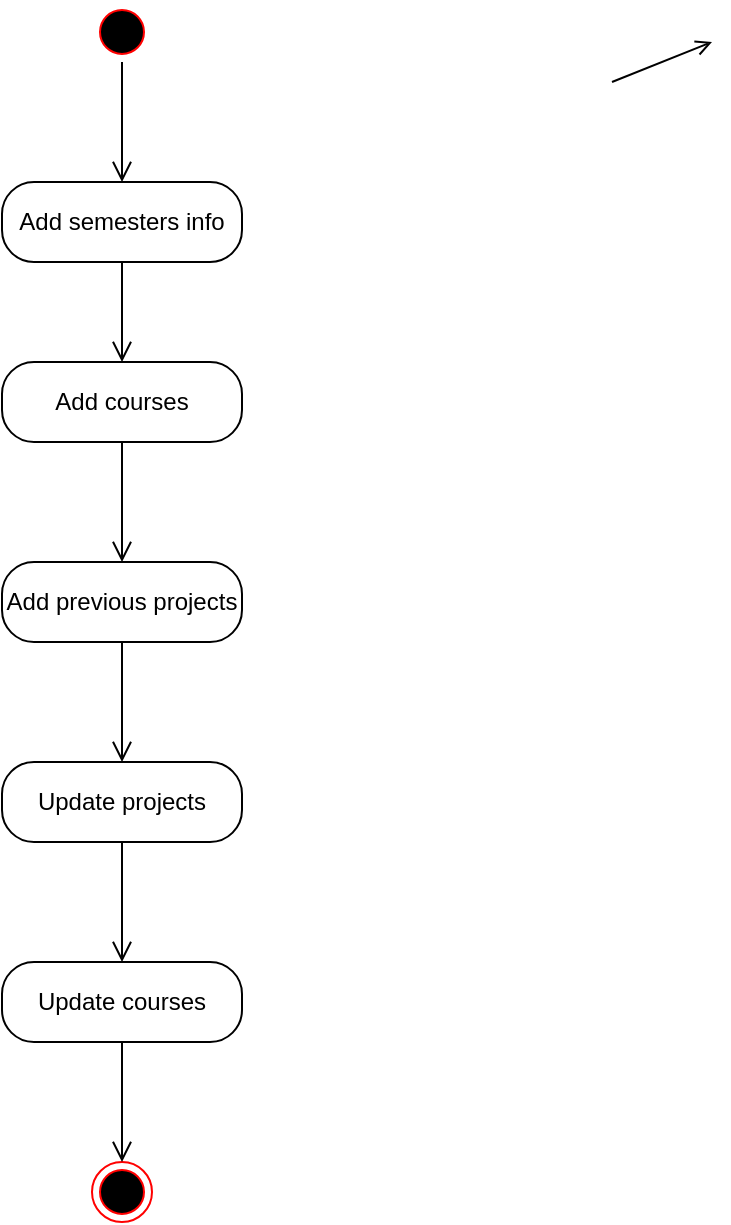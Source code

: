 <mxfile version="10.6.1" type="device"><diagram id="JlK_5xQEkYB9tDjrnmmG" name="Page-1"><mxGraphModel dx="1010" dy="549" grid="1" gridSize="10" guides="1" tooltips="1" connect="1" arrows="1" fold="1" page="1" pageScale="1" pageWidth="850" pageHeight="1100" math="0" shadow="0"><root><mxCell id="0"/><mxCell id="1" parent="0"/><mxCell id="YMyfsFlIKbJ7ZTx5pvQ_-1" value="" style="ellipse;html=1;shape=startState;fillColor=#000000;strokeColor=#ff0000;" vertex="1" parent="1"><mxGeometry x="410" y="90" width="30" height="30" as="geometry"/></mxCell><mxCell id="YMyfsFlIKbJ7ZTx5pvQ_-2" value="" style="edgeStyle=orthogonalEdgeStyle;html=1;verticalAlign=bottom;endArrow=open;endSize=8;strokeColor=#000000;entryX=0.5;entryY=0;entryDx=0;entryDy=0;" edge="1" source="YMyfsFlIKbJ7ZTx5pvQ_-1" parent="1"><mxGeometry relative="1" as="geometry"><mxPoint x="425" y="180" as="targetPoint"/></mxGeometry></mxCell><mxCell id="YMyfsFlIKbJ7ZTx5pvQ_-18" value="Add semesters info" style="rounded=1;whiteSpace=wrap;html=1;arcSize=40;fontColor=#000000;fillColor=#FFFFFF;strokeColor=#000000;" vertex="1" parent="1"><mxGeometry x="365" y="180" width="120" height="40" as="geometry"/></mxCell><mxCell id="YMyfsFlIKbJ7ZTx5pvQ_-19" value="" style="edgeStyle=orthogonalEdgeStyle;html=1;verticalAlign=bottom;endArrow=open;endSize=8;strokeColor=#000000;" edge="1" source="YMyfsFlIKbJ7ZTx5pvQ_-18" parent="1"><mxGeometry relative="1" as="geometry"><mxPoint x="425" y="270" as="targetPoint"/></mxGeometry></mxCell><mxCell id="YMyfsFlIKbJ7ZTx5pvQ_-51" value="" style="endArrow=open;html=1;strokeColor=#000000;strokeWidth=1;entryX=0;entryY=0.5;entryDx=0;entryDy=0;exitX=1;exitY=0.5;exitDx=0;exitDy=0;endFill=0;" edge="1" parent="1" target="YMyfsFlIKbJ7ZTx5pvQ_-50"><mxGeometry width="50" height="50" relative="1" as="geometry"><mxPoint x="670" y="130" as="sourcePoint"/><mxPoint x="720" y="110" as="targetPoint"/></mxGeometry></mxCell><mxCell id="YMyfsFlIKbJ7ZTx5pvQ_-54" value="Add courses" style="rounded=1;whiteSpace=wrap;html=1;arcSize=40;fontColor=#000000;fillColor=#FFFFFF;strokeColor=#000000;" vertex="1" parent="1"><mxGeometry x="365" y="270" width="120" height="40" as="geometry"/></mxCell><mxCell id="YMyfsFlIKbJ7ZTx5pvQ_-55" value="" style="edgeStyle=orthogonalEdgeStyle;html=1;verticalAlign=bottom;endArrow=open;endSize=8;strokeColor=#000000;" edge="1" parent="1" source="YMyfsFlIKbJ7ZTx5pvQ_-54"><mxGeometry relative="1" as="geometry"><mxPoint x="425" y="370" as="targetPoint"/></mxGeometry></mxCell><mxCell id="YMyfsFlIKbJ7ZTx5pvQ_-56" value="Add previous projects" style="rounded=1;whiteSpace=wrap;html=1;arcSize=40;fontColor=#000000;fillColor=#FFFFFF;strokeColor=#000000;" vertex="1" parent="1"><mxGeometry x="365" y="370" width="120" height="40" as="geometry"/></mxCell><mxCell id="YMyfsFlIKbJ7ZTx5pvQ_-57" value="" style="edgeStyle=orthogonalEdgeStyle;html=1;verticalAlign=bottom;endArrow=open;endSize=8;strokeColor=#000000;" edge="1" parent="1" source="YMyfsFlIKbJ7ZTx5pvQ_-56"><mxGeometry relative="1" as="geometry"><mxPoint x="425" y="470" as="targetPoint"/></mxGeometry></mxCell><mxCell id="YMyfsFlIKbJ7ZTx5pvQ_-63" value="Update projects" style="rounded=1;whiteSpace=wrap;html=1;arcSize=40;fontColor=#000000;fillColor=#FFFFFF;strokeColor=#000000;" vertex="1" parent="1"><mxGeometry x="365" y="470" width="120" height="40" as="geometry"/></mxCell><mxCell id="YMyfsFlIKbJ7ZTx5pvQ_-64" value="" style="edgeStyle=orthogonalEdgeStyle;html=1;verticalAlign=bottom;endArrow=open;endSize=8;strokeColor=#000000;" edge="1" parent="1" source="YMyfsFlIKbJ7ZTx5pvQ_-63"><mxGeometry relative="1" as="geometry"><mxPoint x="425" y="570" as="targetPoint"/></mxGeometry></mxCell><mxCell id="YMyfsFlIKbJ7ZTx5pvQ_-69" value="" style="ellipse;html=1;shape=endState;fillColor=#000000;strokeColor=#ff0000;" vertex="1" parent="1"><mxGeometry x="410" y="670" width="30" height="30" as="geometry"/></mxCell><mxCell id="YMyfsFlIKbJ7ZTx5pvQ_-73" value="Update courses" style="rounded=1;whiteSpace=wrap;html=1;arcSize=40;fontColor=#000000;fillColor=#FFFFFF;strokeColor=#000000;" vertex="1" parent="1"><mxGeometry x="365" y="570" width="120" height="40" as="geometry"/></mxCell><mxCell id="YMyfsFlIKbJ7ZTx5pvQ_-74" value="" style="edgeStyle=orthogonalEdgeStyle;html=1;verticalAlign=bottom;endArrow=open;endSize=8;strokeColor=#000000;" edge="1" parent="1" source="YMyfsFlIKbJ7ZTx5pvQ_-73"><mxGeometry relative="1" as="geometry"><mxPoint x="425" y="670" as="targetPoint"/></mxGeometry></mxCell></root></mxGraphModel></diagram></mxfile>